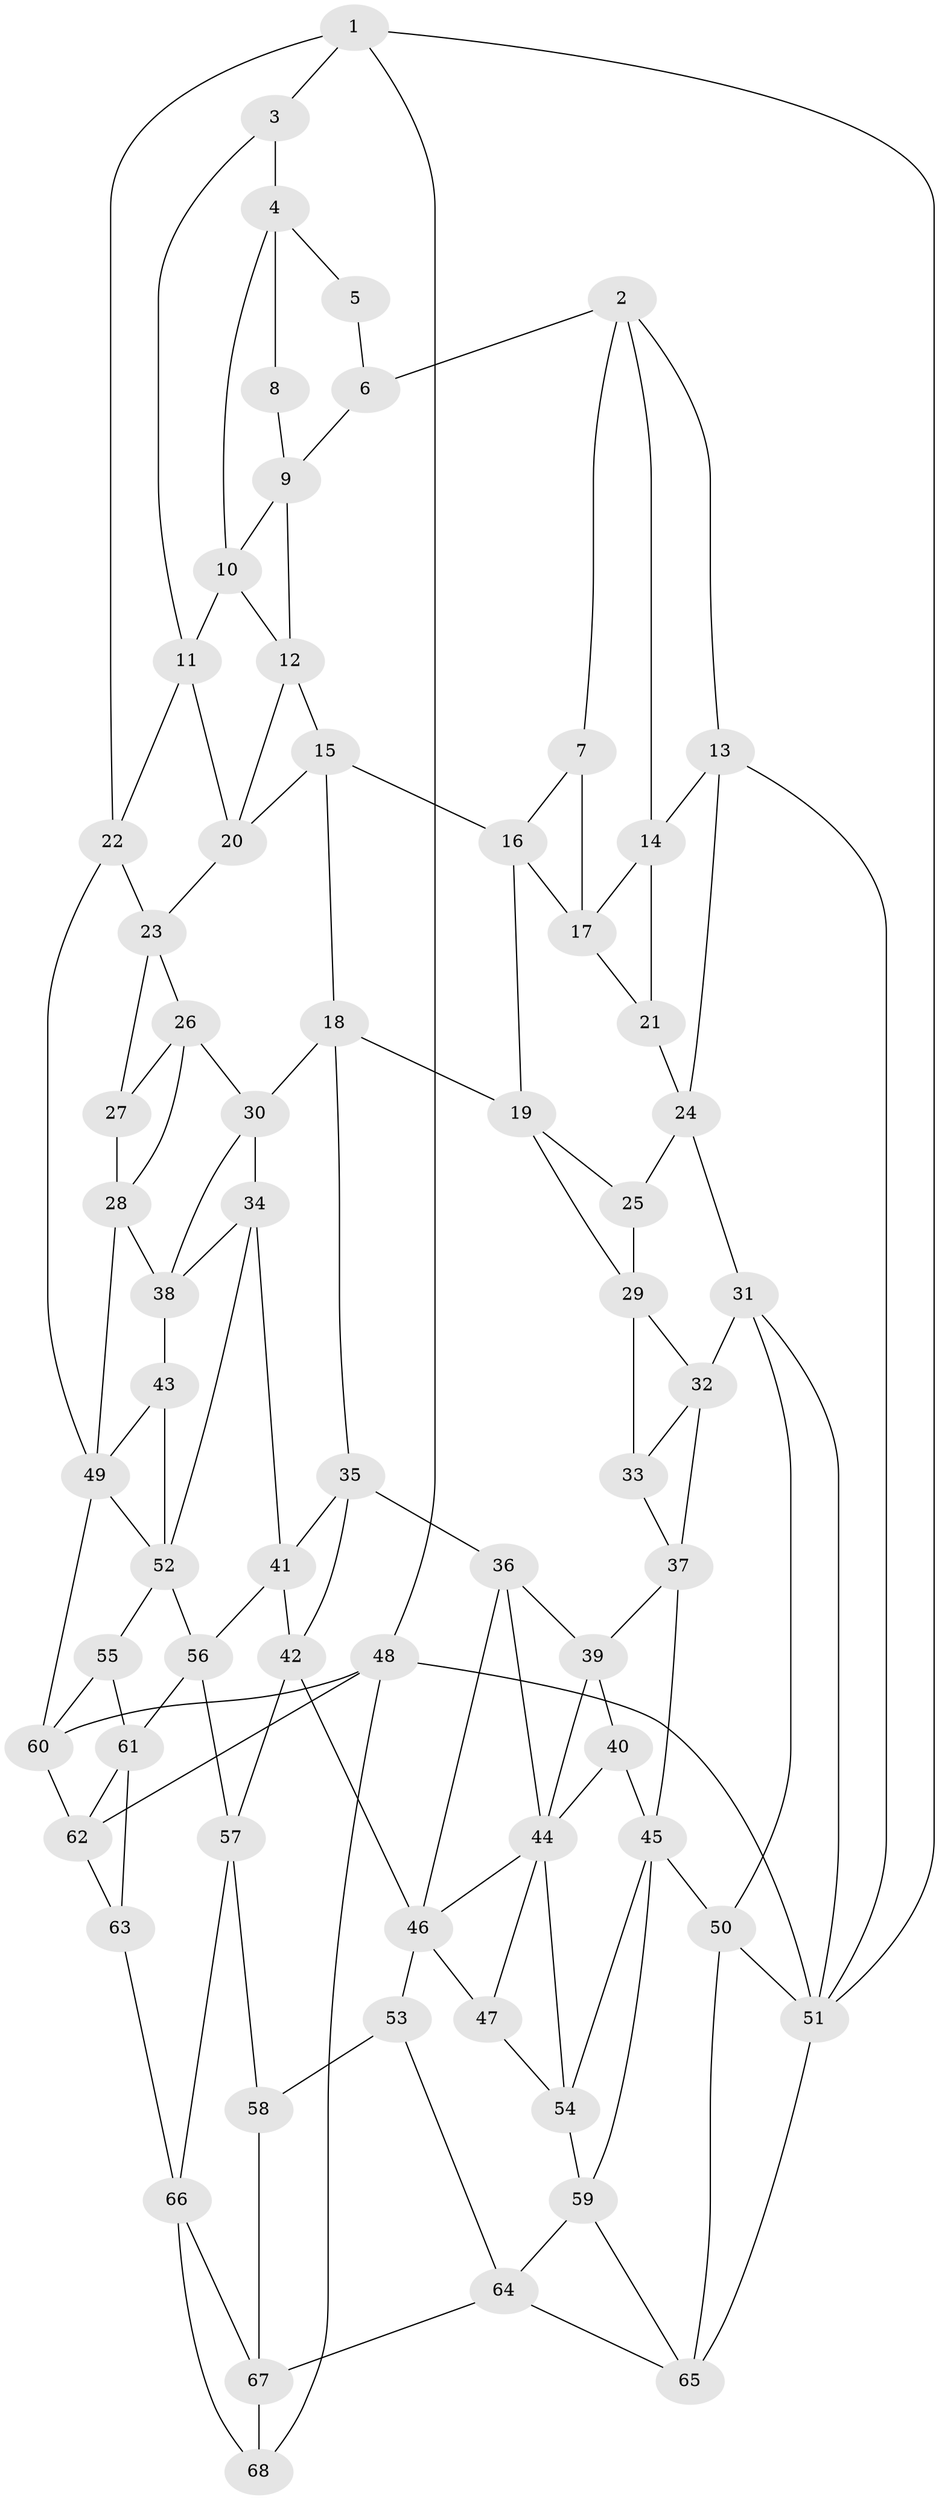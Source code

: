 // original degree distribution, {3: 0.022058823529411766, 6: 0.25, 5: 0.47794117647058826, 4: 0.25}
// Generated by graph-tools (version 1.1) at 2025/51/03/09/25 03:51:10]
// undirected, 68 vertices, 131 edges
graph export_dot {
graph [start="1"]
  node [color=gray90,style=filled];
  1;
  2;
  3;
  4;
  5;
  6;
  7;
  8;
  9;
  10;
  11;
  12;
  13;
  14;
  15;
  16;
  17;
  18;
  19;
  20;
  21;
  22;
  23;
  24;
  25;
  26;
  27;
  28;
  29;
  30;
  31;
  32;
  33;
  34;
  35;
  36;
  37;
  38;
  39;
  40;
  41;
  42;
  43;
  44;
  45;
  46;
  47;
  48;
  49;
  50;
  51;
  52;
  53;
  54;
  55;
  56;
  57;
  58;
  59;
  60;
  61;
  62;
  63;
  64;
  65;
  66;
  67;
  68;
  1 -- 3 [weight=1.0];
  1 -- 22 [weight=1.0];
  1 -- 48 [weight=1.0];
  1 -- 51 [weight=1.0];
  2 -- 6 [weight=1.0];
  2 -- 7 [weight=1.0];
  2 -- 13 [weight=1.0];
  2 -- 14 [weight=1.0];
  3 -- 4 [weight=1.0];
  3 -- 11 [weight=1.0];
  4 -- 5 [weight=1.0];
  4 -- 8 [weight=1.0];
  4 -- 10 [weight=1.0];
  5 -- 6 [weight=1.0];
  6 -- 9 [weight=1.0];
  7 -- 16 [weight=1.0];
  7 -- 17 [weight=1.0];
  8 -- 9 [weight=1.0];
  9 -- 10 [weight=1.0];
  9 -- 12 [weight=1.0];
  10 -- 11 [weight=1.0];
  10 -- 12 [weight=1.0];
  11 -- 20 [weight=1.0];
  11 -- 22 [weight=1.0];
  12 -- 15 [weight=1.0];
  12 -- 20 [weight=1.0];
  13 -- 14 [weight=1.0];
  13 -- 24 [weight=1.0];
  13 -- 51 [weight=1.0];
  14 -- 17 [weight=1.0];
  14 -- 21 [weight=1.0];
  15 -- 16 [weight=1.0];
  15 -- 18 [weight=1.0];
  15 -- 20 [weight=1.0];
  16 -- 17 [weight=1.0];
  16 -- 19 [weight=1.0];
  17 -- 21 [weight=1.0];
  18 -- 19 [weight=1.0];
  18 -- 30 [weight=1.0];
  18 -- 35 [weight=1.0];
  19 -- 25 [weight=1.0];
  19 -- 29 [weight=1.0];
  20 -- 23 [weight=1.0];
  21 -- 24 [weight=1.0];
  22 -- 23 [weight=1.0];
  22 -- 49 [weight=1.0];
  23 -- 26 [weight=1.0];
  23 -- 27 [weight=1.0];
  24 -- 25 [weight=1.0];
  24 -- 31 [weight=1.0];
  25 -- 29 [weight=1.0];
  26 -- 27 [weight=1.0];
  26 -- 28 [weight=1.0];
  26 -- 30 [weight=1.0];
  27 -- 28 [weight=1.0];
  28 -- 38 [weight=1.0];
  28 -- 49 [weight=1.0];
  29 -- 32 [weight=1.0];
  29 -- 33 [weight=1.0];
  30 -- 34 [weight=1.0];
  30 -- 38 [weight=1.0];
  31 -- 32 [weight=1.0];
  31 -- 50 [weight=1.0];
  31 -- 51 [weight=1.0];
  32 -- 33 [weight=1.0];
  32 -- 37 [weight=1.0];
  33 -- 37 [weight=1.0];
  34 -- 38 [weight=1.0];
  34 -- 41 [weight=1.0];
  34 -- 52 [weight=1.0];
  35 -- 36 [weight=1.0];
  35 -- 41 [weight=1.0];
  35 -- 42 [weight=1.0];
  36 -- 39 [weight=1.0];
  36 -- 44 [weight=1.0];
  36 -- 46 [weight=1.0];
  37 -- 39 [weight=1.0];
  37 -- 45 [weight=1.0];
  38 -- 43 [weight=1.0];
  39 -- 40 [weight=1.0];
  39 -- 44 [weight=1.0];
  40 -- 44 [weight=1.0];
  40 -- 45 [weight=1.0];
  41 -- 42 [weight=1.0];
  41 -- 56 [weight=1.0];
  42 -- 46 [weight=1.0];
  42 -- 57 [weight=1.0];
  43 -- 49 [weight=1.0];
  43 -- 52 [weight=2.0];
  44 -- 46 [weight=1.0];
  44 -- 47 [weight=1.0];
  44 -- 54 [weight=1.0];
  45 -- 50 [weight=1.0];
  45 -- 54 [weight=1.0];
  45 -- 59 [weight=1.0];
  46 -- 47 [weight=1.0];
  46 -- 53 [weight=2.0];
  47 -- 54 [weight=1.0];
  48 -- 51 [weight=1.0];
  48 -- 60 [weight=1.0];
  48 -- 62 [weight=1.0];
  48 -- 68 [weight=1.0];
  49 -- 52 [weight=1.0];
  49 -- 60 [weight=1.0];
  50 -- 51 [weight=1.0];
  50 -- 65 [weight=1.0];
  51 -- 65 [weight=1.0];
  52 -- 55 [weight=1.0];
  52 -- 56 [weight=1.0];
  53 -- 58 [weight=1.0];
  53 -- 64 [weight=1.0];
  54 -- 59 [weight=1.0];
  55 -- 60 [weight=1.0];
  55 -- 61 [weight=1.0];
  56 -- 57 [weight=1.0];
  56 -- 61 [weight=1.0];
  57 -- 58 [weight=1.0];
  57 -- 66 [weight=1.0];
  58 -- 67 [weight=1.0];
  59 -- 64 [weight=1.0];
  59 -- 65 [weight=1.0];
  60 -- 62 [weight=1.0];
  61 -- 62 [weight=1.0];
  61 -- 63 [weight=1.0];
  62 -- 63 [weight=1.0];
  63 -- 66 [weight=1.0];
  64 -- 65 [weight=1.0];
  64 -- 67 [weight=1.0];
  66 -- 67 [weight=1.0];
  66 -- 68 [weight=1.0];
  67 -- 68 [weight=1.0];
}
